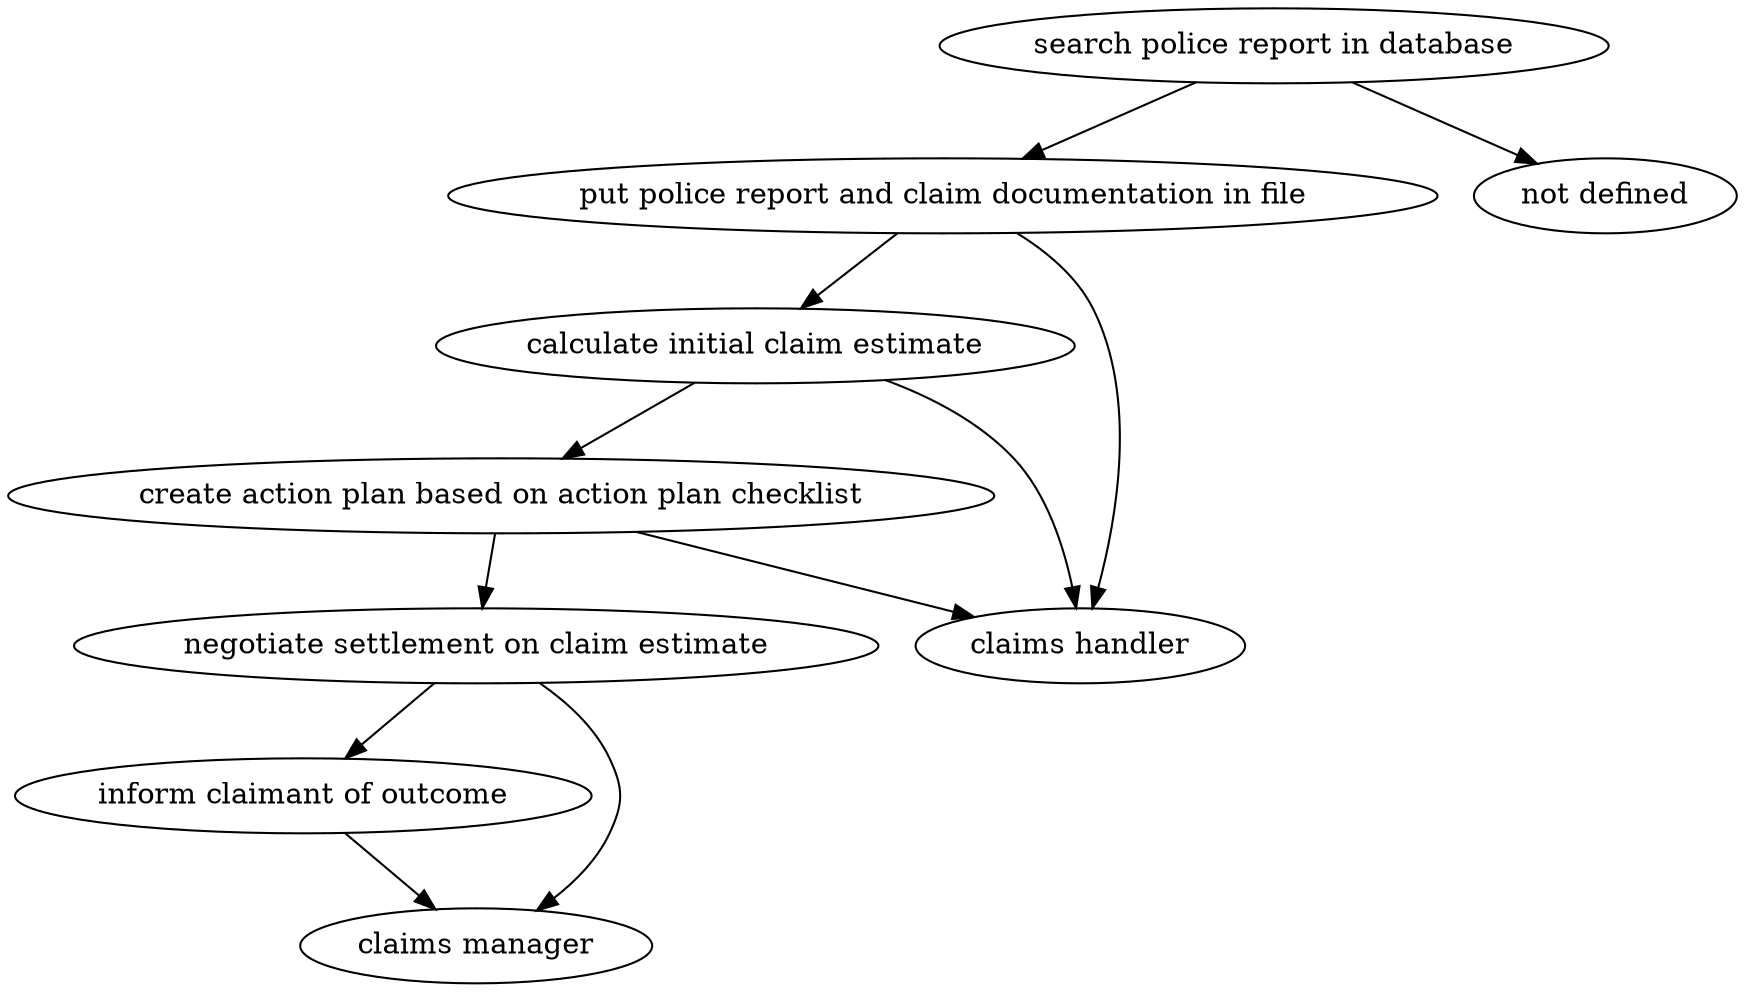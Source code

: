 strict digraph "doc-3.7" {
	graph [name="doc-3.7"];
	"search police report in database"	[attrs="{'type': 'Activity', 'label': 'search police report in database'}"];
	"put police report and claim documentation in file"	[attrs="{'type': 'Activity', 'label': 'put police report and claim documentation in file'}"];
	"search police report in database" -> "put police report and claim documentation in file"	[attrs="{'type': 'flow', 'label': 'flow'}"];
	"not defined"	[attrs="{'type': 'Actor', 'label': 'not defined'}"];
	"search police report in database" -> "not defined"	[attrs="{'type': 'actor performer', 'label': 'actor performer'}"];
	"calculate initial claim estimate"	[attrs="{'type': 'Activity', 'label': 'calculate initial claim estimate'}"];
	"put police report and claim documentation in file" -> "calculate initial claim estimate"	[attrs="{'type': 'flow', 'label': 'flow'}"];
	"claims handler"	[attrs="{'type': 'Actor', 'label': 'claims handler'}"];
	"put police report and claim documentation in file" -> "claims handler"	[attrs="{'type': 'actor performer', 'label': 'actor performer'}"];
	"create action plan based on action plan checklist"	[attrs="{'type': 'Activity', 'label': 'create action plan based on action plan checklist'}"];
	"calculate initial claim estimate" -> "create action plan based on action plan checklist"	[attrs="{'type': 'flow', 'label': 'flow'}"];
	"calculate initial claim estimate" -> "claims handler"	[attrs="{'type': 'actor performer', 'label': 'actor performer'}"];
	"negotiate settlement on claim estimate"	[attrs="{'type': 'Activity', 'label': 'negotiate settlement on claim estimate'}"];
	"create action plan based on action plan checklist" -> "negotiate settlement on claim estimate"	[attrs="{'type': 'flow', 'label': 'flow'}"];
	"create action plan based on action plan checklist" -> "claims handler"	[attrs="{'type': 'actor performer', 'label': 'actor performer'}"];
	"inform claimant of outcome"	[attrs="{'type': 'Activity', 'label': 'inform claimant of outcome'}"];
	"negotiate settlement on claim estimate" -> "inform claimant of outcome"	[attrs="{'type': 'flow', 'label': 'flow'}"];
	"claims manager"	[attrs="{'type': 'Actor', 'label': 'claims manager'}"];
	"negotiate settlement on claim estimate" -> "claims manager"	[attrs="{'type': 'actor performer', 'label': 'actor performer'}"];
	"inform claimant of outcome" -> "claims manager"	[attrs="{'type': 'actor performer', 'label': 'actor performer'}"];
}
